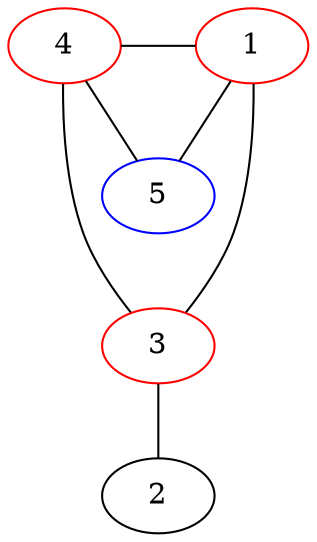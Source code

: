 graph {
    4 -- 1[minlen=2];
    4 -- 5;
    1 -- 5;
    5 -- 3 [style="invis"];
    4 -- 3;
    1 -- 3;
    3 -- 2;
    {
        rank="min";
        4;
        1;
    }
    1 [color="red"];
    3 [color="red"];
    4 [color="red"];
    5 [color="blue"];
}
